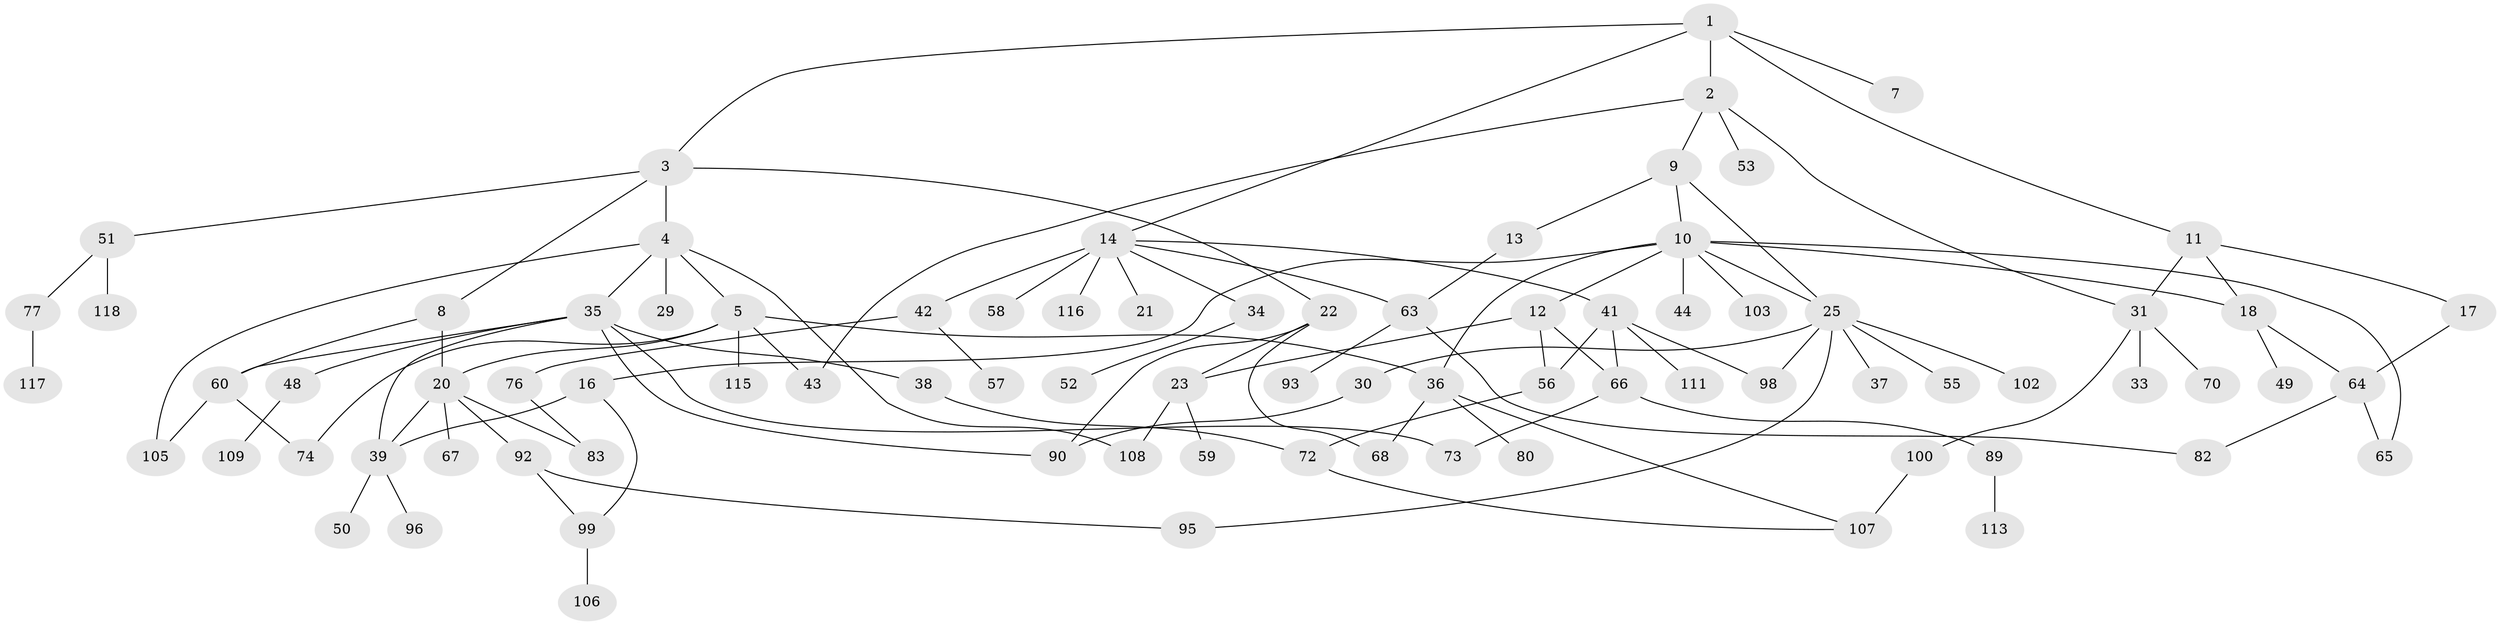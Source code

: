 // Generated by graph-tools (version 1.1) at 2025/23/03/03/25 07:23:34]
// undirected, 84 vertices, 113 edges
graph export_dot {
graph [start="1"]
  node [color=gray90,style=filled];
  1 [super="+27"];
  2 [super="+40"];
  3 [super="+6"];
  4 [super="+15"];
  5 [super="+28"];
  7;
  8;
  9;
  10 [super="+19"];
  11;
  12;
  13;
  14 [super="+26"];
  16 [super="+104"];
  17 [super="+24"];
  18 [super="+47"];
  20 [super="+45"];
  21;
  22 [super="+61"];
  23 [super="+75"];
  25 [super="+54"];
  29;
  30 [super="+32"];
  31 [super="+62"];
  33;
  34;
  35 [super="+85"];
  36 [super="+114"];
  37 [super="+101"];
  38 [super="+79"];
  39 [super="+88"];
  41 [super="+46"];
  42;
  43 [super="+71"];
  44;
  48;
  49;
  50 [super="+110"];
  51;
  52;
  53;
  55 [super="+94"];
  56 [super="+112"];
  57;
  58;
  59;
  60 [super="+91"];
  63 [super="+78"];
  64 [super="+84"];
  65 [super="+87"];
  66 [super="+69"];
  67;
  68;
  70;
  72 [super="+81"];
  73;
  74;
  76;
  77 [super="+86"];
  80;
  82;
  83 [super="+97"];
  89;
  90;
  92;
  93;
  95;
  96;
  98;
  99;
  100;
  102;
  103;
  105;
  106;
  107;
  108;
  109;
  111;
  113;
  115;
  116;
  117;
  118;
  1 -- 2;
  1 -- 3;
  1 -- 7;
  1 -- 11;
  1 -- 14;
  2 -- 9;
  2 -- 53;
  2 -- 43;
  2 -- 31;
  3 -- 4;
  3 -- 8;
  3 -- 22;
  3 -- 51;
  4 -- 5;
  4 -- 108;
  4 -- 105;
  4 -- 35;
  4 -- 29;
  5 -- 115;
  5 -- 36;
  5 -- 74;
  5 -- 43;
  5 -- 20;
  8 -- 20;
  8 -- 60;
  9 -- 10;
  9 -- 13;
  9 -- 25;
  10 -- 12;
  10 -- 16;
  10 -- 25;
  10 -- 36;
  10 -- 65;
  10 -- 103;
  10 -- 18;
  10 -- 44;
  11 -- 17;
  11 -- 18;
  11 -- 31;
  12 -- 23;
  12 -- 56;
  12 -- 66;
  13 -- 63;
  14 -- 21;
  14 -- 42;
  14 -- 63;
  14 -- 34;
  14 -- 116;
  14 -- 41;
  14 -- 58;
  16 -- 99;
  16 -- 39;
  17 -- 64;
  18 -- 64;
  18 -- 49;
  20 -- 39;
  20 -- 67;
  20 -- 83;
  20 -- 92;
  22 -- 68;
  22 -- 90;
  22 -- 23;
  23 -- 59;
  23 -- 108;
  25 -- 30;
  25 -- 37;
  25 -- 55;
  25 -- 102;
  25 -- 95;
  25 -- 98;
  30 -- 90;
  31 -- 33;
  31 -- 70;
  31 -- 100;
  34 -- 52;
  35 -- 38;
  35 -- 48;
  35 -- 73;
  35 -- 90;
  35 -- 60;
  35 -- 39;
  36 -- 80;
  36 -- 68;
  36 -- 107;
  38 -- 72;
  39 -- 50;
  39 -- 96;
  41 -- 66;
  41 -- 98;
  41 -- 111;
  41 -- 56;
  42 -- 57;
  42 -- 76;
  48 -- 109;
  51 -- 77;
  51 -- 118;
  56 -- 72;
  60 -- 105;
  60 -- 74;
  63 -- 93;
  63 -- 82;
  64 -- 82;
  64 -- 65;
  66 -- 89;
  66 -- 73;
  72 -- 107;
  76 -- 83;
  77 -- 117;
  89 -- 113;
  92 -- 95;
  92 -- 99;
  99 -- 106;
  100 -- 107;
}
